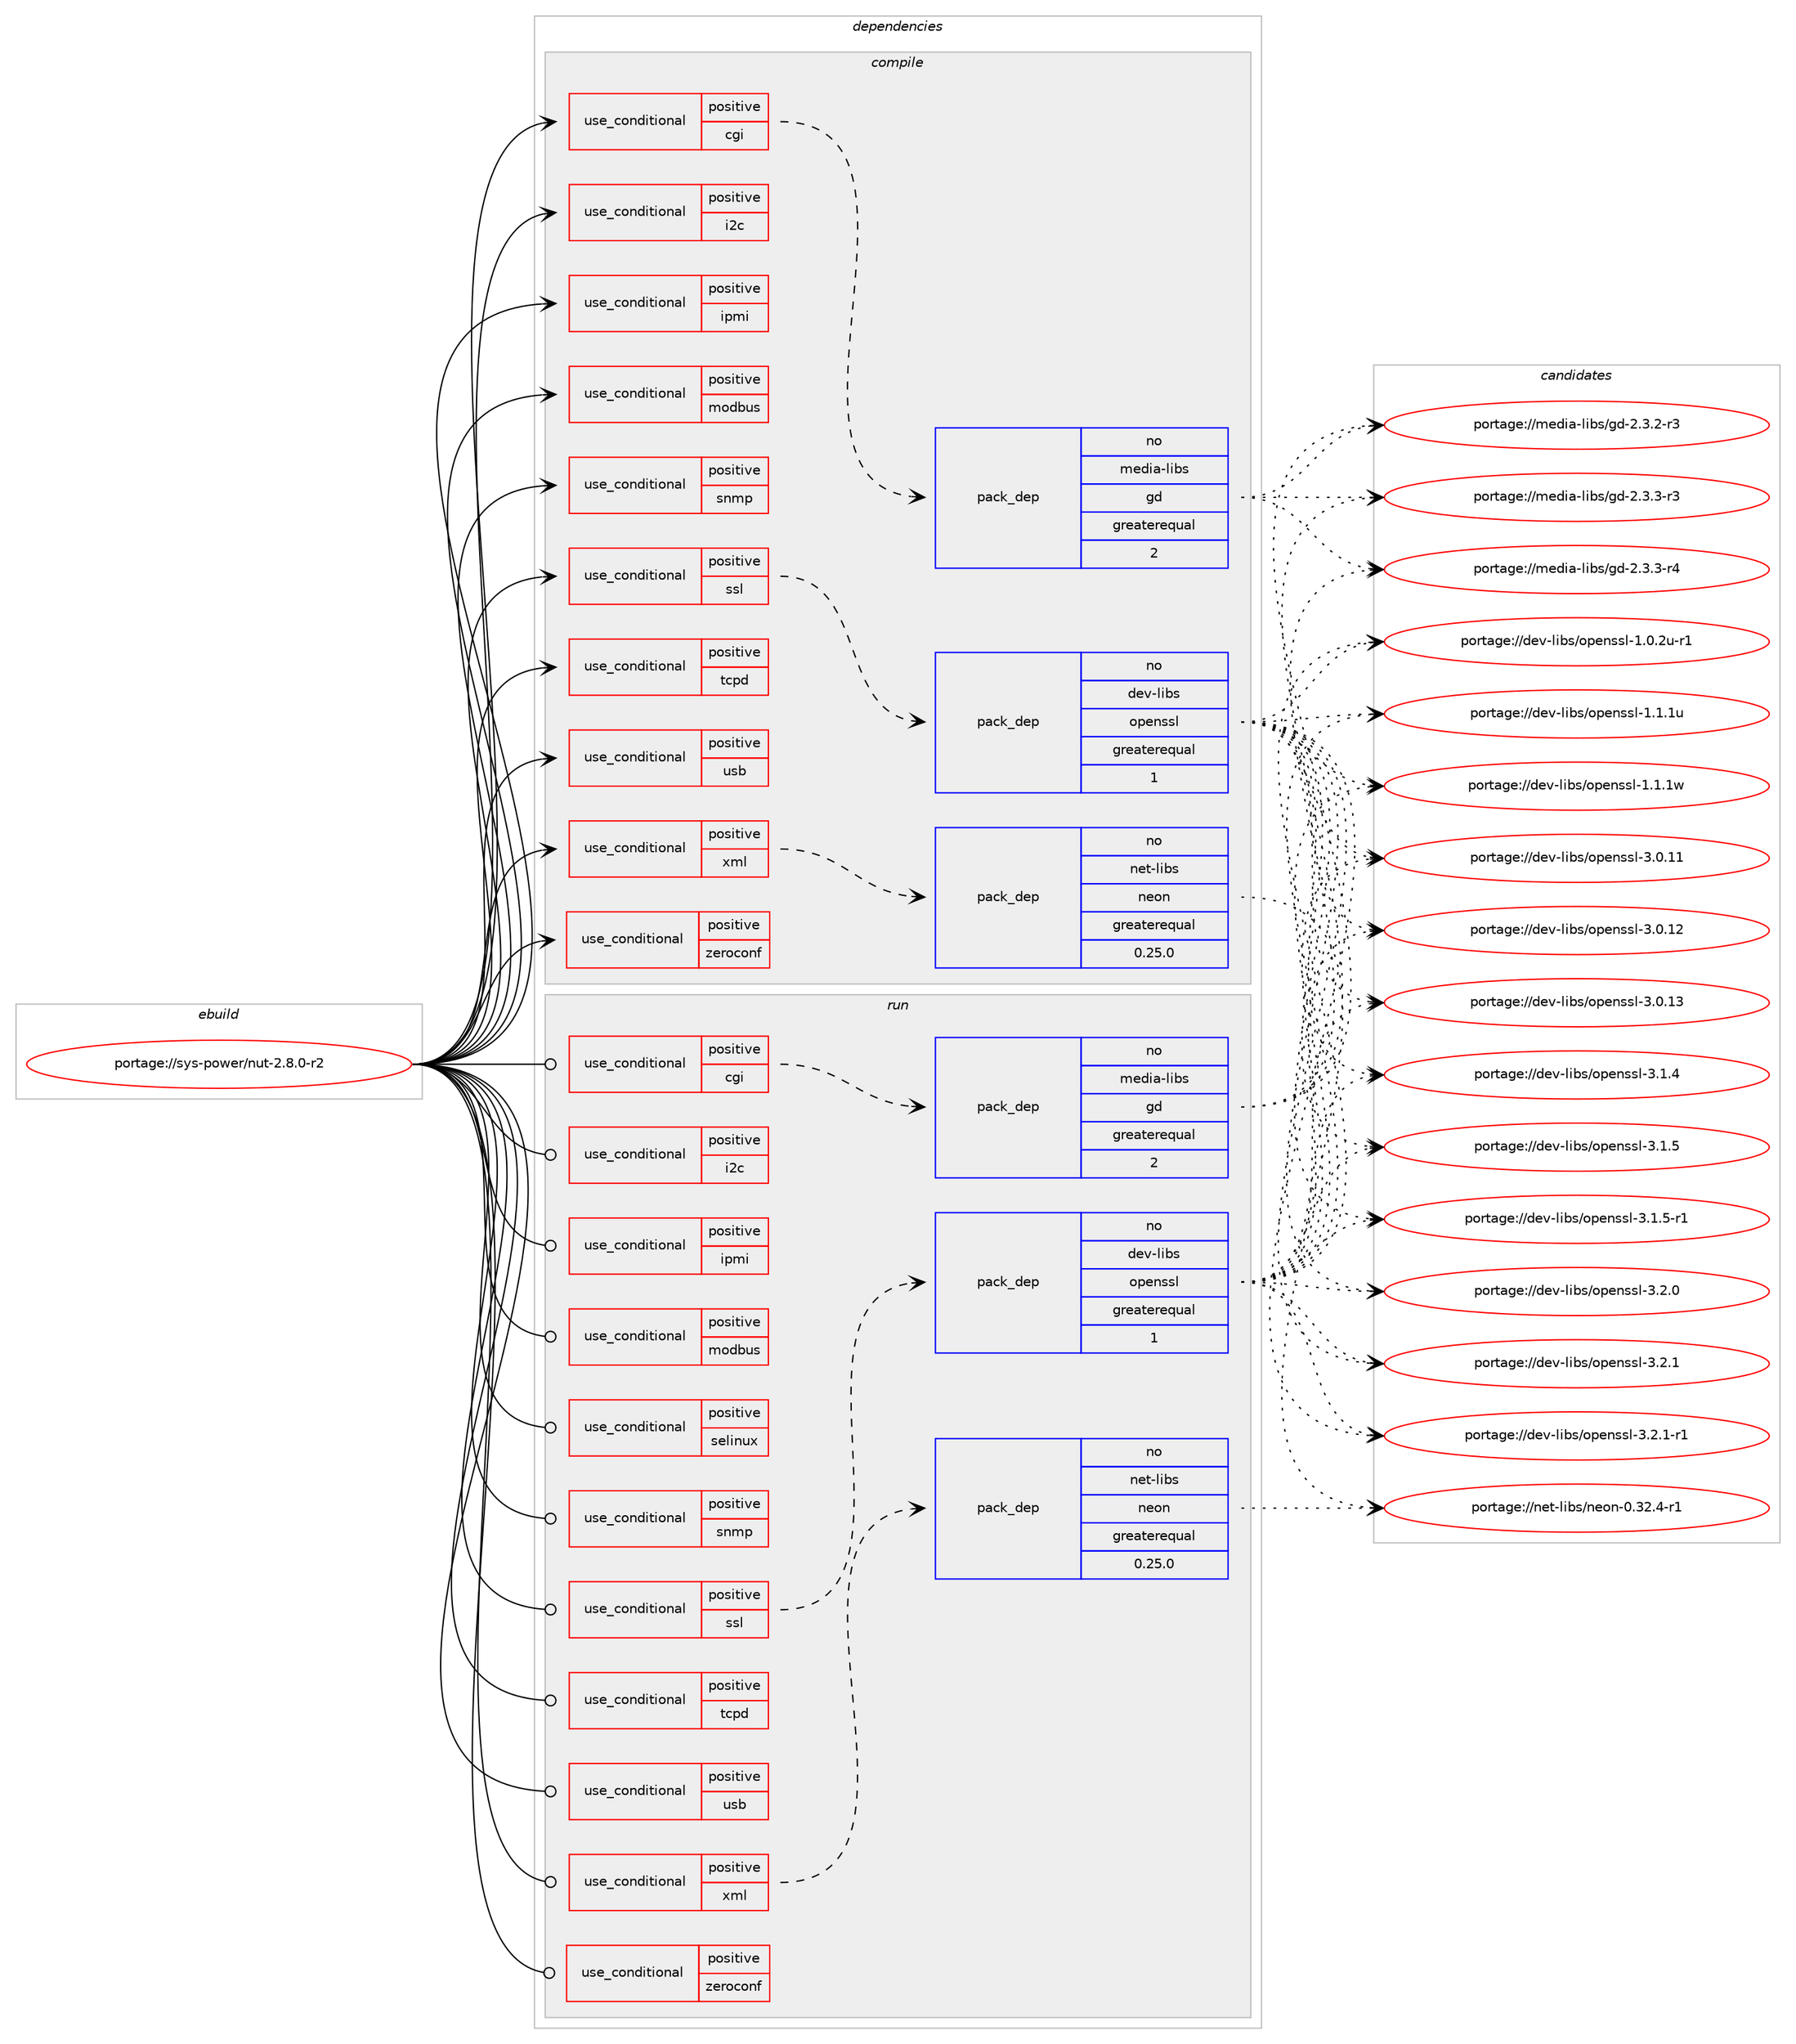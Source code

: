 digraph prolog {

# *************
# Graph options
# *************

newrank=true;
concentrate=true;
compound=true;
graph [rankdir=LR,fontname=Helvetica,fontsize=10,ranksep=1.5];#, ranksep=2.5, nodesep=0.2];
edge  [arrowhead=vee];
node  [fontname=Helvetica,fontsize=10];

# **********
# The ebuild
# **********

subgraph cluster_leftcol {
color=gray;
rank=same;
label=<<i>ebuild</i>>;
id [label="portage://sys-power/nut-2.8.0-r2", color=red, width=4, href="../sys-power/nut-2.8.0-r2.svg"];
}

# ****************
# The dependencies
# ****************

subgraph cluster_midcol {
color=gray;
label=<<i>dependencies</i>>;
subgraph cluster_compile {
fillcolor="#eeeeee";
style=filled;
label=<<i>compile</i>>;
subgraph cond15130 {
dependency22351 [label=<<TABLE BORDER="0" CELLBORDER="1" CELLSPACING="0" CELLPADDING="4"><TR><TD ROWSPAN="3" CELLPADDING="10">use_conditional</TD></TR><TR><TD>positive</TD></TR><TR><TD>cgi</TD></TR></TABLE>>, shape=none, color=red];
subgraph pack7018 {
dependency22352 [label=<<TABLE BORDER="0" CELLBORDER="1" CELLSPACING="0" CELLPADDING="4" WIDTH="220"><TR><TD ROWSPAN="6" CELLPADDING="30">pack_dep</TD></TR><TR><TD WIDTH="110">no</TD></TR><TR><TD>media-libs</TD></TR><TR><TD>gd</TD></TR><TR><TD>greaterequal</TD></TR><TR><TD>2</TD></TR></TABLE>>, shape=none, color=blue];
}
dependency22351:e -> dependency22352:w [weight=20,style="dashed",arrowhead="vee"];
}
id:e -> dependency22351:w [weight=20,style="solid",arrowhead="vee"];
subgraph cond15131 {
dependency22353 [label=<<TABLE BORDER="0" CELLBORDER="1" CELLSPACING="0" CELLPADDING="4"><TR><TD ROWSPAN="3" CELLPADDING="10">use_conditional</TD></TR><TR><TD>positive</TD></TR><TR><TD>i2c</TD></TR></TABLE>>, shape=none, color=red];
# *** BEGIN UNKNOWN DEPENDENCY TYPE (TODO) ***
# dependency22353 -> package_dependency(portage://sys-power/nut-2.8.0-r2,install,no,sys-apps,i2c-tools,none,[,,],[],[])
# *** END UNKNOWN DEPENDENCY TYPE (TODO) ***

}
id:e -> dependency22353:w [weight=20,style="solid",arrowhead="vee"];
subgraph cond15132 {
dependency22354 [label=<<TABLE BORDER="0" CELLBORDER="1" CELLSPACING="0" CELLPADDING="4"><TR><TD ROWSPAN="3" CELLPADDING="10">use_conditional</TD></TR><TR><TD>positive</TD></TR><TR><TD>ipmi</TD></TR></TABLE>>, shape=none, color=red];
# *** BEGIN UNKNOWN DEPENDENCY TYPE (TODO) ***
# dependency22354 -> package_dependency(portage://sys-power/nut-2.8.0-r2,install,no,sys-libs,freeipmi,none,[,,],[],[])
# *** END UNKNOWN DEPENDENCY TYPE (TODO) ***

}
id:e -> dependency22354:w [weight=20,style="solid",arrowhead="vee"];
subgraph cond15133 {
dependency22355 [label=<<TABLE BORDER="0" CELLBORDER="1" CELLSPACING="0" CELLPADDING="4"><TR><TD ROWSPAN="3" CELLPADDING="10">use_conditional</TD></TR><TR><TD>positive</TD></TR><TR><TD>modbus</TD></TR></TABLE>>, shape=none, color=red];
# *** BEGIN UNKNOWN DEPENDENCY TYPE (TODO) ***
# dependency22355 -> package_dependency(portage://sys-power/nut-2.8.0-r2,install,no,dev-libs,libmodbus,none,[,,],[],[])
# *** END UNKNOWN DEPENDENCY TYPE (TODO) ***

}
id:e -> dependency22355:w [weight=20,style="solid",arrowhead="vee"];
subgraph cond15134 {
dependency22356 [label=<<TABLE BORDER="0" CELLBORDER="1" CELLSPACING="0" CELLPADDING="4"><TR><TD ROWSPAN="3" CELLPADDING="10">use_conditional</TD></TR><TR><TD>positive</TD></TR><TR><TD>snmp</TD></TR></TABLE>>, shape=none, color=red];
# *** BEGIN UNKNOWN DEPENDENCY TYPE (TODO) ***
# dependency22356 -> package_dependency(portage://sys-power/nut-2.8.0-r2,install,no,net-analyzer,net-snmp,none,[,,],any_same_slot,[])
# *** END UNKNOWN DEPENDENCY TYPE (TODO) ***

}
id:e -> dependency22356:w [weight=20,style="solid",arrowhead="vee"];
subgraph cond15135 {
dependency22357 [label=<<TABLE BORDER="0" CELLBORDER="1" CELLSPACING="0" CELLPADDING="4"><TR><TD ROWSPAN="3" CELLPADDING="10">use_conditional</TD></TR><TR><TD>positive</TD></TR><TR><TD>ssl</TD></TR></TABLE>>, shape=none, color=red];
subgraph pack7019 {
dependency22358 [label=<<TABLE BORDER="0" CELLBORDER="1" CELLSPACING="0" CELLPADDING="4" WIDTH="220"><TR><TD ROWSPAN="6" CELLPADDING="30">pack_dep</TD></TR><TR><TD WIDTH="110">no</TD></TR><TR><TD>dev-libs</TD></TR><TR><TD>openssl</TD></TR><TR><TD>greaterequal</TD></TR><TR><TD>1</TD></TR></TABLE>>, shape=none, color=blue];
}
dependency22357:e -> dependency22358:w [weight=20,style="dashed",arrowhead="vee"];
}
id:e -> dependency22357:w [weight=20,style="solid",arrowhead="vee"];
subgraph cond15136 {
dependency22359 [label=<<TABLE BORDER="0" CELLBORDER="1" CELLSPACING="0" CELLPADDING="4"><TR><TD ROWSPAN="3" CELLPADDING="10">use_conditional</TD></TR><TR><TD>positive</TD></TR><TR><TD>tcpd</TD></TR></TABLE>>, shape=none, color=red];
# *** BEGIN UNKNOWN DEPENDENCY TYPE (TODO) ***
# dependency22359 -> package_dependency(portage://sys-power/nut-2.8.0-r2,install,no,sys-apps,tcp-wrappers,none,[,,],[],[])
# *** END UNKNOWN DEPENDENCY TYPE (TODO) ***

}
id:e -> dependency22359:w [weight=20,style="solid",arrowhead="vee"];
subgraph cond15137 {
dependency22360 [label=<<TABLE BORDER="0" CELLBORDER="1" CELLSPACING="0" CELLPADDING="4"><TR><TD ROWSPAN="3" CELLPADDING="10">use_conditional</TD></TR><TR><TD>positive</TD></TR><TR><TD>usb</TD></TR></TABLE>>, shape=none, color=red];
# *** BEGIN UNKNOWN DEPENDENCY TYPE (TODO) ***
# dependency22360 -> package_dependency(portage://sys-power/nut-2.8.0-r2,install,no,virtual,libusb,none,[,,],[slot(1)],[])
# *** END UNKNOWN DEPENDENCY TYPE (TODO) ***

}
id:e -> dependency22360:w [weight=20,style="solid",arrowhead="vee"];
subgraph cond15138 {
dependency22361 [label=<<TABLE BORDER="0" CELLBORDER="1" CELLSPACING="0" CELLPADDING="4"><TR><TD ROWSPAN="3" CELLPADDING="10">use_conditional</TD></TR><TR><TD>positive</TD></TR><TR><TD>xml</TD></TR></TABLE>>, shape=none, color=red];
subgraph pack7020 {
dependency22362 [label=<<TABLE BORDER="0" CELLBORDER="1" CELLSPACING="0" CELLPADDING="4" WIDTH="220"><TR><TD ROWSPAN="6" CELLPADDING="30">pack_dep</TD></TR><TR><TD WIDTH="110">no</TD></TR><TR><TD>net-libs</TD></TR><TR><TD>neon</TD></TR><TR><TD>greaterequal</TD></TR><TR><TD>0.25.0</TD></TR></TABLE>>, shape=none, color=blue];
}
dependency22361:e -> dependency22362:w [weight=20,style="dashed",arrowhead="vee"];
}
id:e -> dependency22361:w [weight=20,style="solid",arrowhead="vee"];
subgraph cond15139 {
dependency22363 [label=<<TABLE BORDER="0" CELLBORDER="1" CELLSPACING="0" CELLPADDING="4"><TR><TD ROWSPAN="3" CELLPADDING="10">use_conditional</TD></TR><TR><TD>positive</TD></TR><TR><TD>zeroconf</TD></TR></TABLE>>, shape=none, color=red];
# *** BEGIN UNKNOWN DEPENDENCY TYPE (TODO) ***
# dependency22363 -> package_dependency(portage://sys-power/nut-2.8.0-r2,install,no,net-dns,avahi,none,[,,],[],[])
# *** END UNKNOWN DEPENDENCY TYPE (TODO) ***

}
id:e -> dependency22363:w [weight=20,style="solid",arrowhead="vee"];
# *** BEGIN UNKNOWN DEPENDENCY TYPE (TODO) ***
# id -> package_dependency(portage://sys-power/nut-2.8.0-r2,install,no,acct-group,nut,none,[,,],[],[])
# *** END UNKNOWN DEPENDENCY TYPE (TODO) ***

# *** BEGIN UNKNOWN DEPENDENCY TYPE (TODO) ***
# id -> package_dependency(portage://sys-power/nut-2.8.0-r2,install,no,acct-user,nut,none,[,,],[],[])
# *** END UNKNOWN DEPENDENCY TYPE (TODO) ***

# *** BEGIN UNKNOWN DEPENDENCY TYPE (TODO) ***
# id -> package_dependency(portage://sys-power/nut-2.8.0-r2,install,no,dev-libs,libltdl,none,[,,],[],[])
# *** END UNKNOWN DEPENDENCY TYPE (TODO) ***

# *** BEGIN UNKNOWN DEPENDENCY TYPE (TODO) ***
# id -> package_dependency(portage://sys-power/nut-2.8.0-r2,install,no,virtual,udev,none,[,,],[],[])
# *** END UNKNOWN DEPENDENCY TYPE (TODO) ***

}
subgraph cluster_compileandrun {
fillcolor="#eeeeee";
style=filled;
label=<<i>compile and run</i>>;
}
subgraph cluster_run {
fillcolor="#eeeeee";
style=filled;
label=<<i>run</i>>;
subgraph cond15140 {
dependency22364 [label=<<TABLE BORDER="0" CELLBORDER="1" CELLSPACING="0" CELLPADDING="4"><TR><TD ROWSPAN="3" CELLPADDING="10">use_conditional</TD></TR><TR><TD>positive</TD></TR><TR><TD>cgi</TD></TR></TABLE>>, shape=none, color=red];
subgraph pack7021 {
dependency22365 [label=<<TABLE BORDER="0" CELLBORDER="1" CELLSPACING="0" CELLPADDING="4" WIDTH="220"><TR><TD ROWSPAN="6" CELLPADDING="30">pack_dep</TD></TR><TR><TD WIDTH="110">no</TD></TR><TR><TD>media-libs</TD></TR><TR><TD>gd</TD></TR><TR><TD>greaterequal</TD></TR><TR><TD>2</TD></TR></TABLE>>, shape=none, color=blue];
}
dependency22364:e -> dependency22365:w [weight=20,style="dashed",arrowhead="vee"];
}
id:e -> dependency22364:w [weight=20,style="solid",arrowhead="odot"];
subgraph cond15141 {
dependency22366 [label=<<TABLE BORDER="0" CELLBORDER="1" CELLSPACING="0" CELLPADDING="4"><TR><TD ROWSPAN="3" CELLPADDING="10">use_conditional</TD></TR><TR><TD>positive</TD></TR><TR><TD>i2c</TD></TR></TABLE>>, shape=none, color=red];
# *** BEGIN UNKNOWN DEPENDENCY TYPE (TODO) ***
# dependency22366 -> package_dependency(portage://sys-power/nut-2.8.0-r2,run,no,sys-apps,i2c-tools,none,[,,],[],[])
# *** END UNKNOWN DEPENDENCY TYPE (TODO) ***

}
id:e -> dependency22366:w [weight=20,style="solid",arrowhead="odot"];
subgraph cond15142 {
dependency22367 [label=<<TABLE BORDER="0" CELLBORDER="1" CELLSPACING="0" CELLPADDING="4"><TR><TD ROWSPAN="3" CELLPADDING="10">use_conditional</TD></TR><TR><TD>positive</TD></TR><TR><TD>ipmi</TD></TR></TABLE>>, shape=none, color=red];
# *** BEGIN UNKNOWN DEPENDENCY TYPE (TODO) ***
# dependency22367 -> package_dependency(portage://sys-power/nut-2.8.0-r2,run,no,sys-libs,freeipmi,none,[,,],[],[])
# *** END UNKNOWN DEPENDENCY TYPE (TODO) ***

}
id:e -> dependency22367:w [weight=20,style="solid",arrowhead="odot"];
subgraph cond15143 {
dependency22368 [label=<<TABLE BORDER="0" CELLBORDER="1" CELLSPACING="0" CELLPADDING="4"><TR><TD ROWSPAN="3" CELLPADDING="10">use_conditional</TD></TR><TR><TD>positive</TD></TR><TR><TD>modbus</TD></TR></TABLE>>, shape=none, color=red];
# *** BEGIN UNKNOWN DEPENDENCY TYPE (TODO) ***
# dependency22368 -> package_dependency(portage://sys-power/nut-2.8.0-r2,run,no,dev-libs,libmodbus,none,[,,],[],[])
# *** END UNKNOWN DEPENDENCY TYPE (TODO) ***

}
id:e -> dependency22368:w [weight=20,style="solid",arrowhead="odot"];
subgraph cond15144 {
dependency22369 [label=<<TABLE BORDER="0" CELLBORDER="1" CELLSPACING="0" CELLPADDING="4"><TR><TD ROWSPAN="3" CELLPADDING="10">use_conditional</TD></TR><TR><TD>positive</TD></TR><TR><TD>selinux</TD></TR></TABLE>>, shape=none, color=red];
# *** BEGIN UNKNOWN DEPENDENCY TYPE (TODO) ***
# dependency22369 -> package_dependency(portage://sys-power/nut-2.8.0-r2,run,no,sec-policy,selinux-nut,none,[,,],[],[])
# *** END UNKNOWN DEPENDENCY TYPE (TODO) ***

}
id:e -> dependency22369:w [weight=20,style="solid",arrowhead="odot"];
subgraph cond15145 {
dependency22370 [label=<<TABLE BORDER="0" CELLBORDER="1" CELLSPACING="0" CELLPADDING="4"><TR><TD ROWSPAN="3" CELLPADDING="10">use_conditional</TD></TR><TR><TD>positive</TD></TR><TR><TD>snmp</TD></TR></TABLE>>, shape=none, color=red];
# *** BEGIN UNKNOWN DEPENDENCY TYPE (TODO) ***
# dependency22370 -> package_dependency(portage://sys-power/nut-2.8.0-r2,run,no,net-analyzer,net-snmp,none,[,,],any_same_slot,[])
# *** END UNKNOWN DEPENDENCY TYPE (TODO) ***

}
id:e -> dependency22370:w [weight=20,style="solid",arrowhead="odot"];
subgraph cond15146 {
dependency22371 [label=<<TABLE BORDER="0" CELLBORDER="1" CELLSPACING="0" CELLPADDING="4"><TR><TD ROWSPAN="3" CELLPADDING="10">use_conditional</TD></TR><TR><TD>positive</TD></TR><TR><TD>ssl</TD></TR></TABLE>>, shape=none, color=red];
subgraph pack7022 {
dependency22372 [label=<<TABLE BORDER="0" CELLBORDER="1" CELLSPACING="0" CELLPADDING="4" WIDTH="220"><TR><TD ROWSPAN="6" CELLPADDING="30">pack_dep</TD></TR><TR><TD WIDTH="110">no</TD></TR><TR><TD>dev-libs</TD></TR><TR><TD>openssl</TD></TR><TR><TD>greaterequal</TD></TR><TR><TD>1</TD></TR></TABLE>>, shape=none, color=blue];
}
dependency22371:e -> dependency22372:w [weight=20,style="dashed",arrowhead="vee"];
}
id:e -> dependency22371:w [weight=20,style="solid",arrowhead="odot"];
subgraph cond15147 {
dependency22373 [label=<<TABLE BORDER="0" CELLBORDER="1" CELLSPACING="0" CELLPADDING="4"><TR><TD ROWSPAN="3" CELLPADDING="10">use_conditional</TD></TR><TR><TD>positive</TD></TR><TR><TD>tcpd</TD></TR></TABLE>>, shape=none, color=red];
# *** BEGIN UNKNOWN DEPENDENCY TYPE (TODO) ***
# dependency22373 -> package_dependency(portage://sys-power/nut-2.8.0-r2,run,no,sys-apps,tcp-wrappers,none,[,,],[],[])
# *** END UNKNOWN DEPENDENCY TYPE (TODO) ***

}
id:e -> dependency22373:w [weight=20,style="solid",arrowhead="odot"];
subgraph cond15148 {
dependency22374 [label=<<TABLE BORDER="0" CELLBORDER="1" CELLSPACING="0" CELLPADDING="4"><TR><TD ROWSPAN="3" CELLPADDING="10">use_conditional</TD></TR><TR><TD>positive</TD></TR><TR><TD>usb</TD></TR></TABLE>>, shape=none, color=red];
# *** BEGIN UNKNOWN DEPENDENCY TYPE (TODO) ***
# dependency22374 -> package_dependency(portage://sys-power/nut-2.8.0-r2,run,no,virtual,libusb,none,[,,],[slot(1)],[])
# *** END UNKNOWN DEPENDENCY TYPE (TODO) ***

}
id:e -> dependency22374:w [weight=20,style="solid",arrowhead="odot"];
subgraph cond15149 {
dependency22375 [label=<<TABLE BORDER="0" CELLBORDER="1" CELLSPACING="0" CELLPADDING="4"><TR><TD ROWSPAN="3" CELLPADDING="10">use_conditional</TD></TR><TR><TD>positive</TD></TR><TR><TD>xml</TD></TR></TABLE>>, shape=none, color=red];
subgraph pack7023 {
dependency22376 [label=<<TABLE BORDER="0" CELLBORDER="1" CELLSPACING="0" CELLPADDING="4" WIDTH="220"><TR><TD ROWSPAN="6" CELLPADDING="30">pack_dep</TD></TR><TR><TD WIDTH="110">no</TD></TR><TR><TD>net-libs</TD></TR><TR><TD>neon</TD></TR><TR><TD>greaterequal</TD></TR><TR><TD>0.25.0</TD></TR></TABLE>>, shape=none, color=blue];
}
dependency22375:e -> dependency22376:w [weight=20,style="dashed",arrowhead="vee"];
}
id:e -> dependency22375:w [weight=20,style="solid",arrowhead="odot"];
subgraph cond15150 {
dependency22377 [label=<<TABLE BORDER="0" CELLBORDER="1" CELLSPACING="0" CELLPADDING="4"><TR><TD ROWSPAN="3" CELLPADDING="10">use_conditional</TD></TR><TR><TD>positive</TD></TR><TR><TD>zeroconf</TD></TR></TABLE>>, shape=none, color=red];
# *** BEGIN UNKNOWN DEPENDENCY TYPE (TODO) ***
# dependency22377 -> package_dependency(portage://sys-power/nut-2.8.0-r2,run,no,net-dns,avahi,none,[,,],[],[])
# *** END UNKNOWN DEPENDENCY TYPE (TODO) ***

}
id:e -> dependency22377:w [weight=20,style="solid",arrowhead="odot"];
# *** BEGIN UNKNOWN DEPENDENCY TYPE (TODO) ***
# id -> package_dependency(portage://sys-power/nut-2.8.0-r2,run,no,acct-group,nut,none,[,,],[],[])
# *** END UNKNOWN DEPENDENCY TYPE (TODO) ***

# *** BEGIN UNKNOWN DEPENDENCY TYPE (TODO) ***
# id -> package_dependency(portage://sys-power/nut-2.8.0-r2,run,no,acct-user,nut,none,[,,],[],[])
# *** END UNKNOWN DEPENDENCY TYPE (TODO) ***

# *** BEGIN UNKNOWN DEPENDENCY TYPE (TODO) ***
# id -> package_dependency(portage://sys-power/nut-2.8.0-r2,run,no,dev-libs,libltdl,none,[,,],[],[])
# *** END UNKNOWN DEPENDENCY TYPE (TODO) ***

# *** BEGIN UNKNOWN DEPENDENCY TYPE (TODO) ***
# id -> package_dependency(portage://sys-power/nut-2.8.0-r2,run,no,virtual,tmpfiles,none,[,,],[],[])
# *** END UNKNOWN DEPENDENCY TYPE (TODO) ***

# *** BEGIN UNKNOWN DEPENDENCY TYPE (TODO) ***
# id -> package_dependency(portage://sys-power/nut-2.8.0-r2,run,no,virtual,udev,none,[,,],[],[])
# *** END UNKNOWN DEPENDENCY TYPE (TODO) ***

}
}

# **************
# The candidates
# **************

subgraph cluster_choices {
rank=same;
color=gray;
label=<<i>candidates</i>>;

subgraph choice7018 {
color=black;
nodesep=1;
choice109101100105974510810598115471031004550465146504511451 [label="portage://media-libs/gd-2.3.2-r3", color=red, width=4,href="../media-libs/gd-2.3.2-r3.svg"];
choice109101100105974510810598115471031004550465146514511451 [label="portage://media-libs/gd-2.3.3-r3", color=red, width=4,href="../media-libs/gd-2.3.3-r3.svg"];
choice109101100105974510810598115471031004550465146514511452 [label="portage://media-libs/gd-2.3.3-r4", color=red, width=4,href="../media-libs/gd-2.3.3-r4.svg"];
dependency22352:e -> choice109101100105974510810598115471031004550465146504511451:w [style=dotted,weight="100"];
dependency22352:e -> choice109101100105974510810598115471031004550465146514511451:w [style=dotted,weight="100"];
dependency22352:e -> choice109101100105974510810598115471031004550465146514511452:w [style=dotted,weight="100"];
}
subgraph choice7019 {
color=black;
nodesep=1;
choice1001011184510810598115471111121011101151151084549464846501174511449 [label="portage://dev-libs/openssl-1.0.2u-r1", color=red, width=4,href="../dev-libs/openssl-1.0.2u-r1.svg"];
choice100101118451081059811547111112101110115115108454946494649117 [label="portage://dev-libs/openssl-1.1.1u", color=red, width=4,href="../dev-libs/openssl-1.1.1u.svg"];
choice100101118451081059811547111112101110115115108454946494649119 [label="portage://dev-libs/openssl-1.1.1w", color=red, width=4,href="../dev-libs/openssl-1.1.1w.svg"];
choice10010111845108105981154711111210111011511510845514648464949 [label="portage://dev-libs/openssl-3.0.11", color=red, width=4,href="../dev-libs/openssl-3.0.11.svg"];
choice10010111845108105981154711111210111011511510845514648464950 [label="portage://dev-libs/openssl-3.0.12", color=red, width=4,href="../dev-libs/openssl-3.0.12.svg"];
choice10010111845108105981154711111210111011511510845514648464951 [label="portage://dev-libs/openssl-3.0.13", color=red, width=4,href="../dev-libs/openssl-3.0.13.svg"];
choice100101118451081059811547111112101110115115108455146494652 [label="portage://dev-libs/openssl-3.1.4", color=red, width=4,href="../dev-libs/openssl-3.1.4.svg"];
choice100101118451081059811547111112101110115115108455146494653 [label="portage://dev-libs/openssl-3.1.5", color=red, width=4,href="../dev-libs/openssl-3.1.5.svg"];
choice1001011184510810598115471111121011101151151084551464946534511449 [label="portage://dev-libs/openssl-3.1.5-r1", color=red, width=4,href="../dev-libs/openssl-3.1.5-r1.svg"];
choice100101118451081059811547111112101110115115108455146504648 [label="portage://dev-libs/openssl-3.2.0", color=red, width=4,href="../dev-libs/openssl-3.2.0.svg"];
choice100101118451081059811547111112101110115115108455146504649 [label="portage://dev-libs/openssl-3.2.1", color=red, width=4,href="../dev-libs/openssl-3.2.1.svg"];
choice1001011184510810598115471111121011101151151084551465046494511449 [label="portage://dev-libs/openssl-3.2.1-r1", color=red, width=4,href="../dev-libs/openssl-3.2.1-r1.svg"];
dependency22358:e -> choice1001011184510810598115471111121011101151151084549464846501174511449:w [style=dotted,weight="100"];
dependency22358:e -> choice100101118451081059811547111112101110115115108454946494649117:w [style=dotted,weight="100"];
dependency22358:e -> choice100101118451081059811547111112101110115115108454946494649119:w [style=dotted,weight="100"];
dependency22358:e -> choice10010111845108105981154711111210111011511510845514648464949:w [style=dotted,weight="100"];
dependency22358:e -> choice10010111845108105981154711111210111011511510845514648464950:w [style=dotted,weight="100"];
dependency22358:e -> choice10010111845108105981154711111210111011511510845514648464951:w [style=dotted,weight="100"];
dependency22358:e -> choice100101118451081059811547111112101110115115108455146494652:w [style=dotted,weight="100"];
dependency22358:e -> choice100101118451081059811547111112101110115115108455146494653:w [style=dotted,weight="100"];
dependency22358:e -> choice1001011184510810598115471111121011101151151084551464946534511449:w [style=dotted,weight="100"];
dependency22358:e -> choice100101118451081059811547111112101110115115108455146504648:w [style=dotted,weight="100"];
dependency22358:e -> choice100101118451081059811547111112101110115115108455146504649:w [style=dotted,weight="100"];
dependency22358:e -> choice1001011184510810598115471111121011101151151084551465046494511449:w [style=dotted,weight="100"];
}
subgraph choice7020 {
color=black;
nodesep=1;
choice110101116451081059811547110101111110454846515046524511449 [label="portage://net-libs/neon-0.32.4-r1", color=red, width=4,href="../net-libs/neon-0.32.4-r1.svg"];
dependency22362:e -> choice110101116451081059811547110101111110454846515046524511449:w [style=dotted,weight="100"];
}
subgraph choice7021 {
color=black;
nodesep=1;
choice109101100105974510810598115471031004550465146504511451 [label="portage://media-libs/gd-2.3.2-r3", color=red, width=4,href="../media-libs/gd-2.3.2-r3.svg"];
choice109101100105974510810598115471031004550465146514511451 [label="portage://media-libs/gd-2.3.3-r3", color=red, width=4,href="../media-libs/gd-2.3.3-r3.svg"];
choice109101100105974510810598115471031004550465146514511452 [label="portage://media-libs/gd-2.3.3-r4", color=red, width=4,href="../media-libs/gd-2.3.3-r4.svg"];
dependency22365:e -> choice109101100105974510810598115471031004550465146504511451:w [style=dotted,weight="100"];
dependency22365:e -> choice109101100105974510810598115471031004550465146514511451:w [style=dotted,weight="100"];
dependency22365:e -> choice109101100105974510810598115471031004550465146514511452:w [style=dotted,weight="100"];
}
subgraph choice7022 {
color=black;
nodesep=1;
choice1001011184510810598115471111121011101151151084549464846501174511449 [label="portage://dev-libs/openssl-1.0.2u-r1", color=red, width=4,href="../dev-libs/openssl-1.0.2u-r1.svg"];
choice100101118451081059811547111112101110115115108454946494649117 [label="portage://dev-libs/openssl-1.1.1u", color=red, width=4,href="../dev-libs/openssl-1.1.1u.svg"];
choice100101118451081059811547111112101110115115108454946494649119 [label="portage://dev-libs/openssl-1.1.1w", color=red, width=4,href="../dev-libs/openssl-1.1.1w.svg"];
choice10010111845108105981154711111210111011511510845514648464949 [label="portage://dev-libs/openssl-3.0.11", color=red, width=4,href="../dev-libs/openssl-3.0.11.svg"];
choice10010111845108105981154711111210111011511510845514648464950 [label="portage://dev-libs/openssl-3.0.12", color=red, width=4,href="../dev-libs/openssl-3.0.12.svg"];
choice10010111845108105981154711111210111011511510845514648464951 [label="portage://dev-libs/openssl-3.0.13", color=red, width=4,href="../dev-libs/openssl-3.0.13.svg"];
choice100101118451081059811547111112101110115115108455146494652 [label="portage://dev-libs/openssl-3.1.4", color=red, width=4,href="../dev-libs/openssl-3.1.4.svg"];
choice100101118451081059811547111112101110115115108455146494653 [label="portage://dev-libs/openssl-3.1.5", color=red, width=4,href="../dev-libs/openssl-3.1.5.svg"];
choice1001011184510810598115471111121011101151151084551464946534511449 [label="portage://dev-libs/openssl-3.1.5-r1", color=red, width=4,href="../dev-libs/openssl-3.1.5-r1.svg"];
choice100101118451081059811547111112101110115115108455146504648 [label="portage://dev-libs/openssl-3.2.0", color=red, width=4,href="../dev-libs/openssl-3.2.0.svg"];
choice100101118451081059811547111112101110115115108455146504649 [label="portage://dev-libs/openssl-3.2.1", color=red, width=4,href="../dev-libs/openssl-3.2.1.svg"];
choice1001011184510810598115471111121011101151151084551465046494511449 [label="portage://dev-libs/openssl-3.2.1-r1", color=red, width=4,href="../dev-libs/openssl-3.2.1-r1.svg"];
dependency22372:e -> choice1001011184510810598115471111121011101151151084549464846501174511449:w [style=dotted,weight="100"];
dependency22372:e -> choice100101118451081059811547111112101110115115108454946494649117:w [style=dotted,weight="100"];
dependency22372:e -> choice100101118451081059811547111112101110115115108454946494649119:w [style=dotted,weight="100"];
dependency22372:e -> choice10010111845108105981154711111210111011511510845514648464949:w [style=dotted,weight="100"];
dependency22372:e -> choice10010111845108105981154711111210111011511510845514648464950:w [style=dotted,weight="100"];
dependency22372:e -> choice10010111845108105981154711111210111011511510845514648464951:w [style=dotted,weight="100"];
dependency22372:e -> choice100101118451081059811547111112101110115115108455146494652:w [style=dotted,weight="100"];
dependency22372:e -> choice100101118451081059811547111112101110115115108455146494653:w [style=dotted,weight="100"];
dependency22372:e -> choice1001011184510810598115471111121011101151151084551464946534511449:w [style=dotted,weight="100"];
dependency22372:e -> choice100101118451081059811547111112101110115115108455146504648:w [style=dotted,weight="100"];
dependency22372:e -> choice100101118451081059811547111112101110115115108455146504649:w [style=dotted,weight="100"];
dependency22372:e -> choice1001011184510810598115471111121011101151151084551465046494511449:w [style=dotted,weight="100"];
}
subgraph choice7023 {
color=black;
nodesep=1;
choice110101116451081059811547110101111110454846515046524511449 [label="portage://net-libs/neon-0.32.4-r1", color=red, width=4,href="../net-libs/neon-0.32.4-r1.svg"];
dependency22376:e -> choice110101116451081059811547110101111110454846515046524511449:w [style=dotted,weight="100"];
}
}

}
